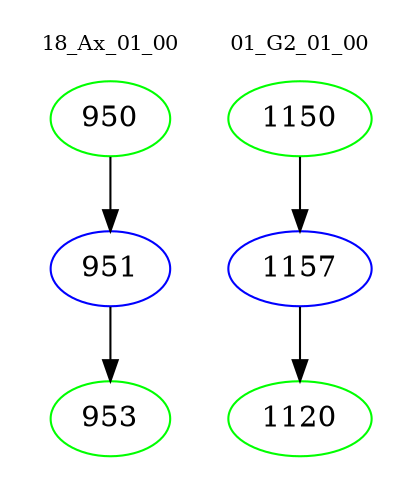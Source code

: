 digraph{
subgraph cluster_0 {
color = white
label = "18_Ax_01_00";
fontsize=10;
T0_950 [label="950", color="green"]
T0_950 -> T0_951 [color="black"]
T0_951 [label="951", color="blue"]
T0_951 -> T0_953 [color="black"]
T0_953 [label="953", color="green"]
}
subgraph cluster_1 {
color = white
label = "01_G2_01_00";
fontsize=10;
T1_1150 [label="1150", color="green"]
T1_1150 -> T1_1157 [color="black"]
T1_1157 [label="1157", color="blue"]
T1_1157 -> T1_1120 [color="black"]
T1_1120 [label="1120", color="green"]
}
}
